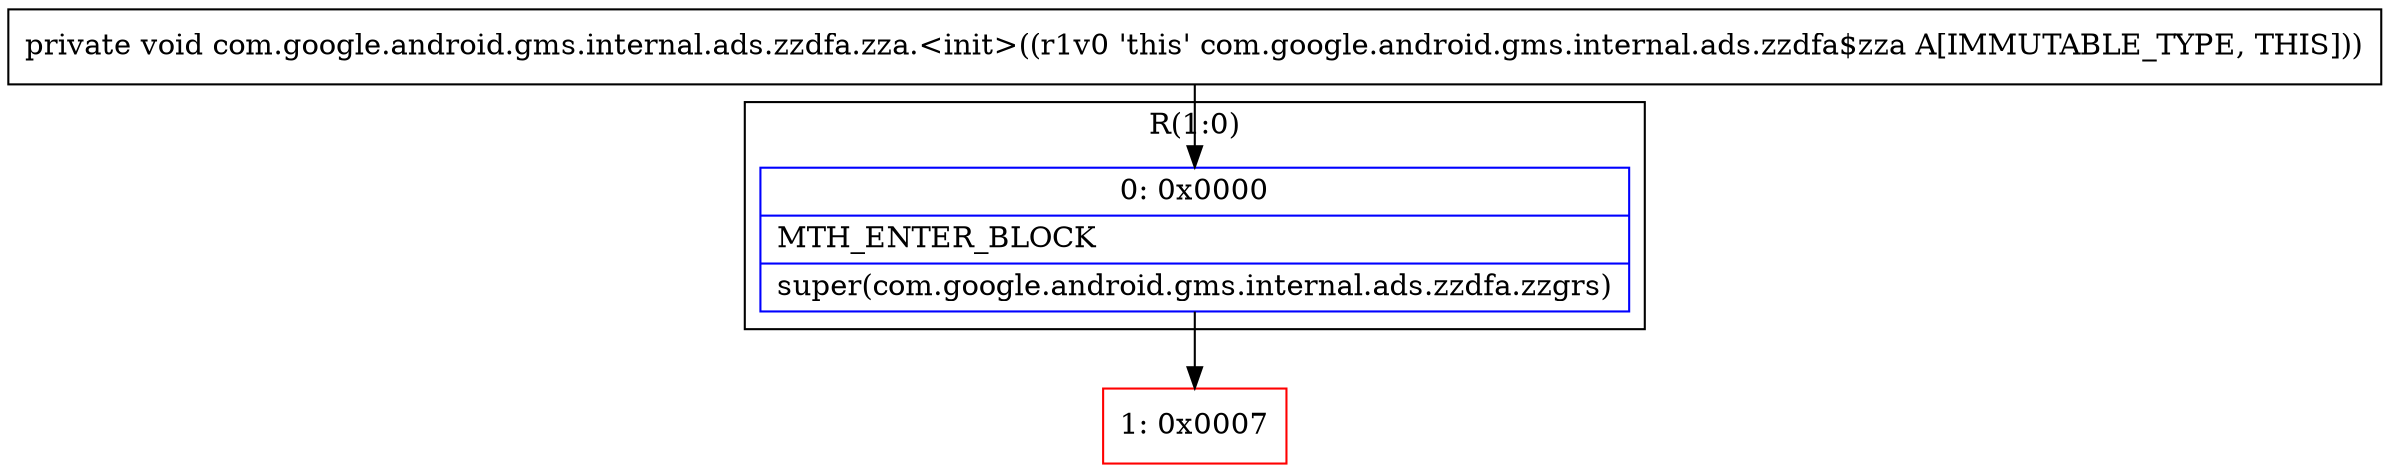 digraph "CFG forcom.google.android.gms.internal.ads.zzdfa.zza.\<init\>()V" {
subgraph cluster_Region_879084221 {
label = "R(1:0)";
node [shape=record,color=blue];
Node_0 [shape=record,label="{0\:\ 0x0000|MTH_ENTER_BLOCK\l|super(com.google.android.gms.internal.ads.zzdfa.zzgrs)\l}"];
}
Node_1 [shape=record,color=red,label="{1\:\ 0x0007}"];
MethodNode[shape=record,label="{private void com.google.android.gms.internal.ads.zzdfa.zza.\<init\>((r1v0 'this' com.google.android.gms.internal.ads.zzdfa$zza A[IMMUTABLE_TYPE, THIS])) }"];
MethodNode -> Node_0;
Node_0 -> Node_1;
}


